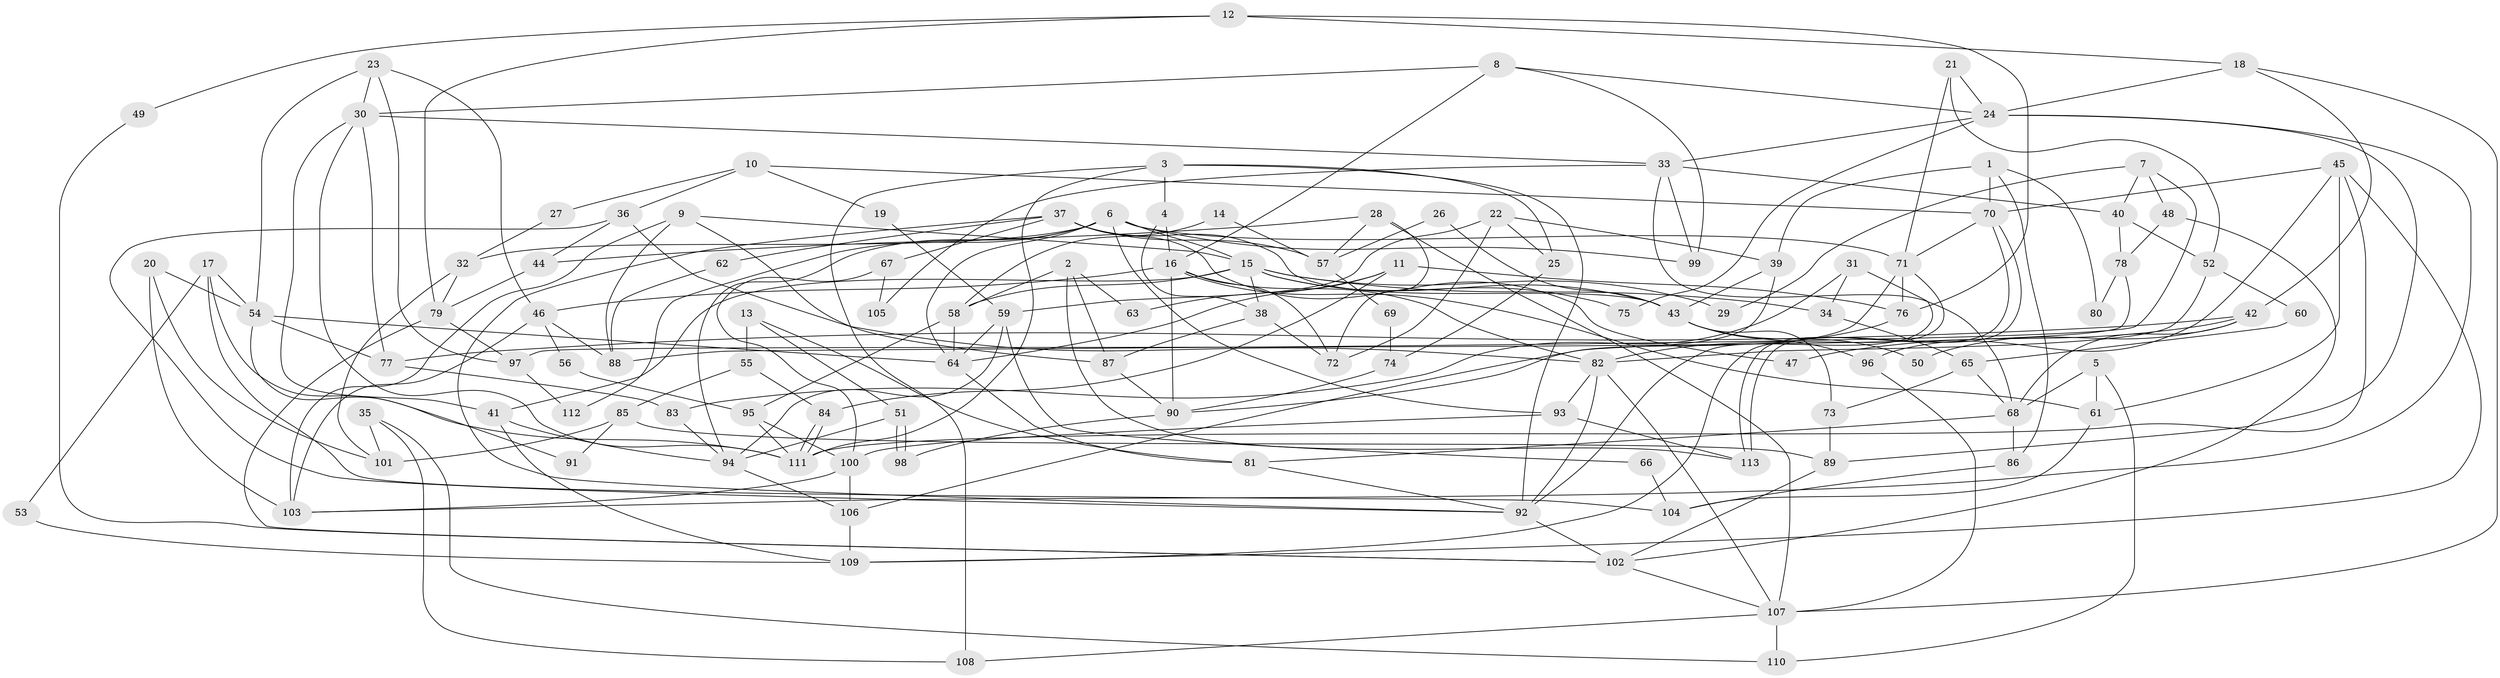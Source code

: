 // Generated by graph-tools (version 1.1) at 2025/50/03/09/25 04:50:14]
// undirected, 113 vertices, 226 edges
graph export_dot {
graph [start="1"]
  node [color=gray90,style=filled];
  1;
  2;
  3;
  4;
  5;
  6;
  7;
  8;
  9;
  10;
  11;
  12;
  13;
  14;
  15;
  16;
  17;
  18;
  19;
  20;
  21;
  22;
  23;
  24;
  25;
  26;
  27;
  28;
  29;
  30;
  31;
  32;
  33;
  34;
  35;
  36;
  37;
  38;
  39;
  40;
  41;
  42;
  43;
  44;
  45;
  46;
  47;
  48;
  49;
  50;
  51;
  52;
  53;
  54;
  55;
  56;
  57;
  58;
  59;
  60;
  61;
  62;
  63;
  64;
  65;
  66;
  67;
  68;
  69;
  70;
  71;
  72;
  73;
  74;
  75;
  76;
  77;
  78;
  79;
  80;
  81;
  82;
  83;
  84;
  85;
  86;
  87;
  88;
  89;
  90;
  91;
  92;
  93;
  94;
  95;
  96;
  97;
  98;
  99;
  100;
  101;
  102;
  103;
  104;
  105;
  106;
  107;
  108;
  109;
  110;
  111;
  112;
  113;
  1 -- 39;
  1 -- 70;
  1 -- 80;
  1 -- 86;
  2 -- 58;
  2 -- 113;
  2 -- 63;
  2 -- 87;
  3 -- 4;
  3 -- 108;
  3 -- 25;
  3 -- 92;
  3 -- 111;
  4 -- 38;
  4 -- 16;
  5 -- 68;
  5 -- 61;
  5 -- 110;
  6 -- 64;
  6 -- 99;
  6 -- 15;
  6 -- 32;
  6 -- 71;
  6 -- 93;
  6 -- 94;
  6 -- 112;
  7 -- 48;
  7 -- 40;
  7 -- 29;
  7 -- 88;
  8 -- 24;
  8 -- 30;
  8 -- 16;
  8 -- 99;
  9 -- 88;
  9 -- 87;
  9 -- 15;
  9 -- 103;
  10 -- 36;
  10 -- 70;
  10 -- 19;
  10 -- 27;
  11 -- 64;
  11 -- 76;
  11 -- 63;
  11 -- 84;
  12 -- 76;
  12 -- 18;
  12 -- 49;
  12 -- 79;
  13 -- 55;
  13 -- 81;
  13 -- 51;
  14 -- 58;
  14 -- 57;
  15 -- 29;
  15 -- 34;
  15 -- 38;
  15 -- 41;
  15 -- 43;
  15 -- 58;
  15 -- 75;
  16 -- 82;
  16 -- 46;
  16 -- 61;
  16 -- 72;
  16 -- 90;
  17 -- 111;
  17 -- 104;
  17 -- 53;
  17 -- 54;
  18 -- 107;
  18 -- 24;
  18 -- 42;
  19 -- 59;
  20 -- 54;
  20 -- 103;
  20 -- 101;
  21 -- 71;
  21 -- 24;
  21 -- 52;
  22 -- 59;
  22 -- 72;
  22 -- 25;
  22 -- 39;
  23 -- 30;
  23 -- 54;
  23 -- 46;
  23 -- 97;
  24 -- 103;
  24 -- 89;
  24 -- 33;
  24 -- 75;
  25 -- 74;
  26 -- 43;
  26 -- 57;
  27 -- 32;
  28 -- 107;
  28 -- 72;
  28 -- 44;
  28 -- 57;
  30 -- 111;
  30 -- 41;
  30 -- 33;
  30 -- 77;
  31 -- 83;
  31 -- 92;
  31 -- 34;
  32 -- 79;
  32 -- 101;
  33 -- 40;
  33 -- 68;
  33 -- 99;
  33 -- 105;
  34 -- 65;
  35 -- 110;
  35 -- 101;
  35 -- 108;
  36 -- 82;
  36 -- 92;
  36 -- 44;
  37 -- 43;
  37 -- 92;
  37 -- 47;
  37 -- 57;
  37 -- 62;
  37 -- 67;
  38 -- 87;
  38 -- 72;
  39 -- 106;
  39 -- 43;
  40 -- 52;
  40 -- 78;
  41 -- 94;
  41 -- 109;
  42 -- 77;
  42 -- 47;
  42 -- 50;
  42 -- 68;
  43 -- 50;
  43 -- 73;
  43 -- 96;
  44 -- 79;
  45 -- 109;
  45 -- 111;
  45 -- 61;
  45 -- 70;
  45 -- 96;
  46 -- 56;
  46 -- 88;
  46 -- 103;
  48 -- 78;
  48 -- 102;
  49 -- 102;
  51 -- 98;
  51 -- 98;
  51 -- 94;
  52 -- 82;
  52 -- 60;
  53 -- 109;
  54 -- 64;
  54 -- 77;
  54 -- 91;
  55 -- 85;
  55 -- 84;
  56 -- 95;
  57 -- 69;
  58 -- 95;
  58 -- 64;
  59 -- 64;
  59 -- 94;
  59 -- 66;
  60 -- 65;
  61 -- 104;
  62 -- 88;
  64 -- 81;
  65 -- 68;
  65 -- 73;
  66 -- 104;
  67 -- 100;
  67 -- 105;
  68 -- 81;
  68 -- 86;
  69 -- 74;
  70 -- 113;
  70 -- 113;
  70 -- 71;
  71 -- 76;
  71 -- 90;
  71 -- 109;
  73 -- 89;
  74 -- 90;
  76 -- 82;
  77 -- 83;
  78 -- 97;
  78 -- 80;
  79 -- 97;
  79 -- 102;
  81 -- 92;
  82 -- 93;
  82 -- 107;
  82 -- 92;
  83 -- 94;
  84 -- 111;
  84 -- 111;
  85 -- 89;
  85 -- 101;
  85 -- 91;
  86 -- 104;
  87 -- 90;
  89 -- 102;
  90 -- 98;
  92 -- 102;
  93 -- 100;
  93 -- 113;
  94 -- 106;
  95 -- 111;
  95 -- 100;
  96 -- 107;
  97 -- 112;
  100 -- 106;
  100 -- 103;
  102 -- 107;
  106 -- 109;
  107 -- 108;
  107 -- 110;
}
